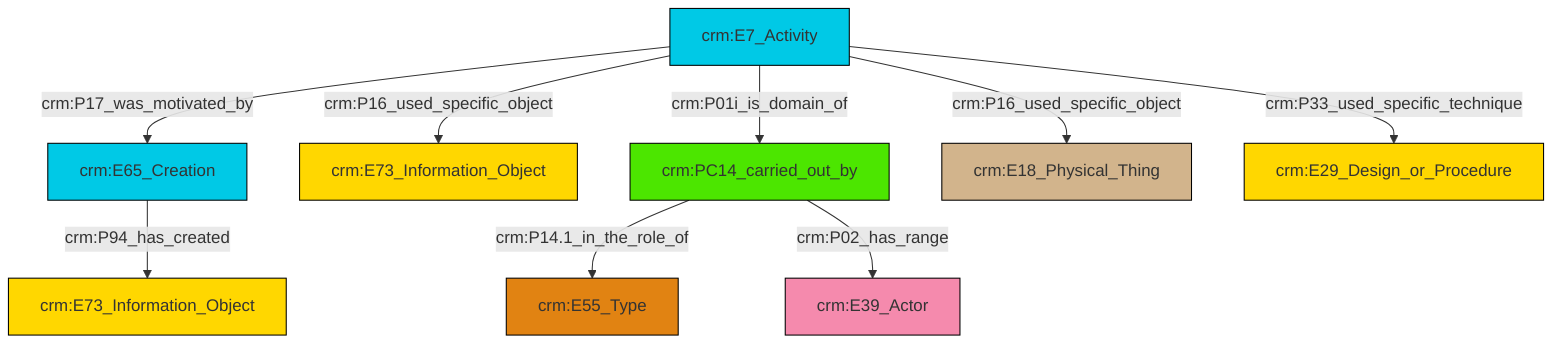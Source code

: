 graph TD
classDef Literal fill:#f2f2f2,stroke:#000000;
classDef CRM_Entity fill:#FFFFFF,stroke:#000000;
classDef Temporal_Entity fill:#00C9E6, stroke:#000000;
classDef Type fill:#E18312, stroke:#000000;
classDef Time-Span fill:#2C9C91, stroke:#000000;
classDef Appellation fill:#FFEB7F, stroke:#000000;
classDef Place fill:#008836, stroke:#000000;
classDef Persistent_Item fill:#B266B2, stroke:#000000;
classDef Conceptual_Object fill:#FFD700, stroke:#000000;
classDef Physical_Thing fill:#D2B48C, stroke:#000000;
classDef Actor fill:#f58aad, stroke:#000000;
classDef PC_Classes fill:#4ce600, stroke:#000000;
classDef Multi fill:#cccccc,stroke:#000000;

4["crm:PC14_carried_out_by"]:::PC_Classes -->|crm:P14.1_in_the_role_of| 5["crm:E55_Type"]:::Type
8["crm:E7_Activity"]:::Temporal_Entity -->|crm:P17_was_motivated_by| 9["crm:E65_Creation"]:::Temporal_Entity
4["crm:PC14_carried_out_by"]:::PC_Classes -->|crm:P02_has_range| 2["crm:E39_Actor"]:::Actor
9["crm:E65_Creation"]:::Temporal_Entity -->|crm:P94_has_created| 0["crm:E73_Information_Object"]:::Conceptual_Object
8["crm:E7_Activity"]:::Temporal_Entity -->|crm:P01i_is_domain_of| 4["crm:PC14_carried_out_by"]:::PC_Classes
8["crm:E7_Activity"]:::Temporal_Entity -->|crm:P16_used_specific_object| 6["crm:E73_Information_Object"]:::Conceptual_Object
8["crm:E7_Activity"]:::Temporal_Entity -->|crm:P16_used_specific_object| 11["crm:E18_Physical_Thing"]:::Physical_Thing
8["crm:E7_Activity"]:::Temporal_Entity -->|crm:P33_used_specific_technique| 16["crm:E29_Design_or_Procedure"]:::Conceptual_Object